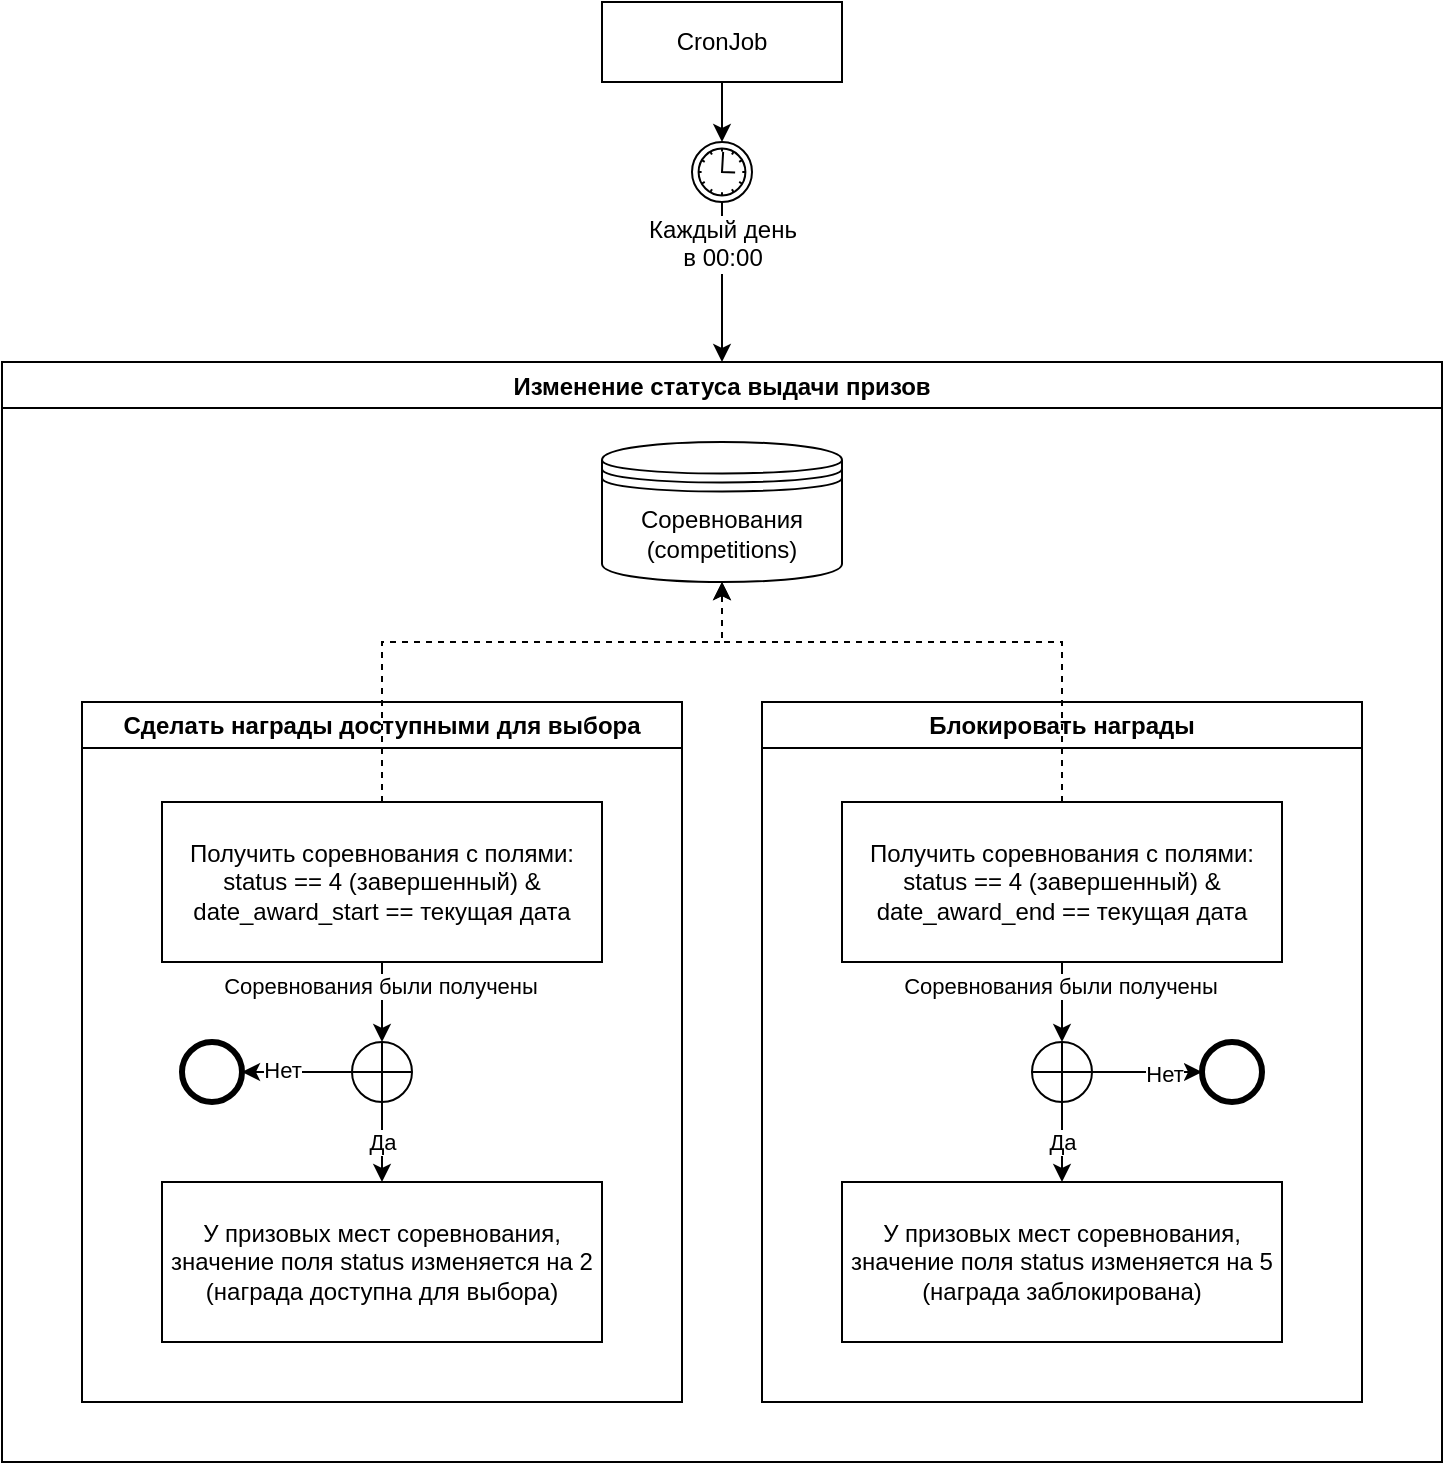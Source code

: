 <mxfile version="22.1.0" type="github" pages="3">
  <diagram id="BkYzrie2Brm8uQ8Xsx2h" name="Период вручения призов">
    <mxGraphModel dx="1909" dy="1029" grid="1" gridSize="10" guides="1" tooltips="1" connect="1" arrows="1" fold="1" page="1" pageScale="1" pageWidth="1200" pageHeight="1920" math="0" shadow="0">
      <root>
        <mxCell id="0" />
        <mxCell id="1" parent="0" />
        <mxCell id="yajV-ejo9wFCy5v09Tin-1" value="CronJob" style="rounded=0;whiteSpace=wrap;html=1;shadow=0;" parent="1" vertex="1">
          <mxGeometry x="540" y="50" width="120" height="40" as="geometry" />
        </mxCell>
        <mxCell id="yajV-ejo9wFCy5v09Tin-24" style="edgeStyle=orthogonalEdgeStyle;rounded=0;orthogonalLoop=1;jettySize=auto;html=1;" parent="1" source="yajV-ejo9wFCy5v09Tin-2" target="yajV-ejo9wFCy5v09Tin-5" edge="1">
          <mxGeometry relative="1" as="geometry" />
        </mxCell>
        <mxCell id="yajV-ejo9wFCy5v09Tin-2" value="Каждый день&lt;br&gt;в 00:00" style="points=[[0.145,0.145,0],[0.5,0,0],[0.855,0.145,0],[1,0.5,0],[0.855,0.855,0],[0.5,1,0],[0.145,0.855,0],[0,0.5,0]];shape=mxgraph.bpmn.event;html=1;verticalLabelPosition=bottom;labelBackgroundColor=#ffffff;verticalAlign=top;align=center;perimeter=ellipsePerimeter;outlineConnect=0;aspect=fixed;outline=standard;symbol=timer;" parent="1" vertex="1">
          <mxGeometry x="585" y="120" width="30" height="30" as="geometry" />
        </mxCell>
        <mxCell id="yajV-ejo9wFCy5v09Tin-3" style="edgeStyle=orthogonalEdgeStyle;rounded=0;orthogonalLoop=1;jettySize=auto;html=1;" parent="1" source="yajV-ejo9wFCy5v09Tin-1" target="yajV-ejo9wFCy5v09Tin-2" edge="1">
          <mxGeometry relative="1" as="geometry" />
        </mxCell>
        <mxCell id="yajV-ejo9wFCy5v09Tin-5" value="Изменение статуса выдачи призов" style="swimlane;" parent="1" vertex="1">
          <mxGeometry x="240" y="230" width="720" height="550" as="geometry">
            <mxRectangle x="360" y="270" width="110" height="30" as="alternateBounds" />
          </mxGeometry>
        </mxCell>
        <mxCell id="yajV-ejo9wFCy5v09Tin-16" value="Соревнования&lt;br&gt;(competitions)" style="shape=datastore;whiteSpace=wrap;html=1;" parent="yajV-ejo9wFCy5v09Tin-5" vertex="1">
          <mxGeometry x="300" y="40" width="120" height="70" as="geometry" />
        </mxCell>
        <mxCell id="_mJGvL0bI_VuXcS2Yz4W-3" value="Блокировать награды" style="swimlane;whiteSpace=wrap;html=1;" vertex="1" parent="yajV-ejo9wFCy5v09Tin-5">
          <mxGeometry x="380" y="170" width="300" height="350" as="geometry" />
        </mxCell>
        <mxCell id="yajV-ejo9wFCy5v09Tin-20" value="Получить соревнования с полями:&lt;br&gt;status == 4 (завершенный) &amp;amp;&lt;br&gt;date_award_end == текущая дата" style="rounded=0;whiteSpace=wrap;html=1;" parent="_mJGvL0bI_VuXcS2Yz4W-3" vertex="1">
          <mxGeometry x="40" y="50" width="220" height="80" as="geometry" />
        </mxCell>
        <mxCell id="yajV-ejo9wFCy5v09Tin-25" style="edgeStyle=orthogonalEdgeStyle;rounded=0;orthogonalLoop=1;jettySize=auto;html=1;" parent="_mJGvL0bI_VuXcS2Yz4W-3" source="yajV-ejo9wFCy5v09Tin-20" target="yajV-ejo9wFCy5v09Tin-30" edge="1">
          <mxGeometry relative="1" as="geometry">
            <mxPoint x="160" y="138" as="sourcePoint" />
          </mxGeometry>
        </mxCell>
        <mxCell id="yajV-ejo9wFCy5v09Tin-26" value="Соревнования были получены" style="edgeLabel;html=1;align=center;verticalAlign=middle;resizable=0;points=[];" parent="yajV-ejo9wFCy5v09Tin-25" vertex="1" connectable="0">
          <mxGeometry x="-0.412" y="-1" relative="1" as="geometry">
            <mxPoint as="offset" />
          </mxGeometry>
        </mxCell>
        <mxCell id="yajV-ejo9wFCy5v09Tin-30" value="" style="shape=orEllipse;perimeter=ellipsePerimeter;whiteSpace=wrap;html=1;backgroundOutline=1;" parent="_mJGvL0bI_VuXcS2Yz4W-3" vertex="1">
          <mxGeometry x="135" y="170" width="30" height="30" as="geometry" />
        </mxCell>
        <mxCell id="yajV-ejo9wFCy5v09Tin-31" value="" style="points=[[0.145,0.145,0],[0.5,0,0],[0.855,0.145,0],[1,0.5,0],[0.855,0.855,0],[0.5,1,0],[0.145,0.855,0],[0,0.5,0]];shape=mxgraph.bpmn.event;html=1;verticalLabelPosition=bottom;labelBackgroundColor=#ffffff;verticalAlign=top;align=center;perimeter=ellipsePerimeter;outlineConnect=0;aspect=fixed;outline=end;symbol=terminate2;" parent="_mJGvL0bI_VuXcS2Yz4W-3" vertex="1">
          <mxGeometry x="220" y="170" width="30" height="30" as="geometry" />
        </mxCell>
        <mxCell id="yajV-ejo9wFCy5v09Tin-28" style="edgeStyle=orthogonalEdgeStyle;rounded=0;orthogonalLoop=1;jettySize=auto;html=1;" parent="_mJGvL0bI_VuXcS2Yz4W-3" source="yajV-ejo9wFCy5v09Tin-30" target="yajV-ejo9wFCy5v09Tin-31" edge="1">
          <mxGeometry relative="1" as="geometry">
            <mxPoint x="90" y="198" as="targetPoint" />
          </mxGeometry>
        </mxCell>
        <mxCell id="yajV-ejo9wFCy5v09Tin-29" value="Нет" style="edgeLabel;html=1;align=center;verticalAlign=middle;resizable=0;points=[];" parent="yajV-ejo9wFCy5v09Tin-28" vertex="1" connectable="0">
          <mxGeometry x="0.295" y="-1" relative="1" as="geometry">
            <mxPoint as="offset" />
          </mxGeometry>
        </mxCell>
        <mxCell id="yajV-ejo9wFCy5v09Tin-32" value="У призовых мест соревнования, значение поля status изменяется на 5 (награда заблокирована)" style="rounded=0;whiteSpace=wrap;html=1;" parent="_mJGvL0bI_VuXcS2Yz4W-3" vertex="1">
          <mxGeometry x="40" y="240" width="220" height="80" as="geometry" />
        </mxCell>
        <mxCell id="yajV-ejo9wFCy5v09Tin-33" value="Да" style="edgeStyle=orthogonalEdgeStyle;rounded=0;orthogonalLoop=1;jettySize=auto;html=1;" parent="_mJGvL0bI_VuXcS2Yz4W-3" source="yajV-ejo9wFCy5v09Tin-30" target="yajV-ejo9wFCy5v09Tin-32" edge="1">
          <mxGeometry relative="1" as="geometry" />
        </mxCell>
        <mxCell id="yajV-ejo9wFCy5v09Tin-22" style="edgeStyle=orthogonalEdgeStyle;rounded=0;orthogonalLoop=1;jettySize=auto;html=1;dashed=1;" parent="yajV-ejo9wFCy5v09Tin-5" source="yajV-ejo9wFCy5v09Tin-20" target="yajV-ejo9wFCy5v09Tin-16" edge="1">
          <mxGeometry relative="1" as="geometry">
            <Array as="points">
              <mxPoint x="530" y="140" />
              <mxPoint x="360" y="140" />
            </Array>
          </mxGeometry>
        </mxCell>
        <mxCell id="_mJGvL0bI_VuXcS2Yz4W-1" value="Сделать награды доступными для выбора" style="swimlane;whiteSpace=wrap;html=1;" vertex="1" parent="yajV-ejo9wFCy5v09Tin-5">
          <mxGeometry x="40" y="170" width="300" height="350" as="geometry" />
        </mxCell>
        <mxCell id="yajV-ejo9wFCy5v09Tin-9" value="Получить соревнования с полями:&lt;br&gt;status == 4 (завершенный) &amp;amp;&lt;br&gt;date_award_start == текущая дата" style="rounded=0;whiteSpace=wrap;html=1;" parent="_mJGvL0bI_VuXcS2Yz4W-1" vertex="1">
          <mxGeometry x="40" y="50" width="220" height="80" as="geometry" />
        </mxCell>
        <mxCell id="yajV-ejo9wFCy5v09Tin-14" value="" style="shape=orEllipse;perimeter=ellipsePerimeter;whiteSpace=wrap;html=1;backgroundOutline=1;" parent="_mJGvL0bI_VuXcS2Yz4W-1" vertex="1">
          <mxGeometry x="135" y="170" width="30" height="30" as="geometry" />
        </mxCell>
        <mxCell id="yajV-ejo9wFCy5v09Tin-6" style="edgeStyle=orthogonalEdgeStyle;rounded=0;orthogonalLoop=1;jettySize=auto;html=1;exitX=0.5;exitY=1;exitDx=0;exitDy=0;" parent="_mJGvL0bI_VuXcS2Yz4W-1" source="yajV-ejo9wFCy5v09Tin-9" target="yajV-ejo9wFCy5v09Tin-14" edge="1">
          <mxGeometry relative="1" as="geometry" />
        </mxCell>
        <mxCell id="yajV-ejo9wFCy5v09Tin-7" value="Соревнования были получены" style="edgeLabel;html=1;align=center;verticalAlign=middle;resizable=0;points=[];" parent="yajV-ejo9wFCy5v09Tin-6" vertex="1" connectable="0">
          <mxGeometry x="-0.412" y="-1" relative="1" as="geometry">
            <mxPoint as="offset" />
          </mxGeometry>
        </mxCell>
        <mxCell id="yajV-ejo9wFCy5v09Tin-17" value="" style="points=[[0.145,0.145,0],[0.5,0,0],[0.855,0.145,0],[1,0.5,0],[0.855,0.855,0],[0.5,1,0],[0.145,0.855,0],[0,0.5,0]];shape=mxgraph.bpmn.event;html=1;verticalLabelPosition=bottom;labelBackgroundColor=#ffffff;verticalAlign=top;align=center;perimeter=ellipsePerimeter;outlineConnect=0;aspect=fixed;outline=end;symbol=terminate2;" parent="_mJGvL0bI_VuXcS2Yz4W-1" vertex="1">
          <mxGeometry x="50" y="170" width="30" height="30" as="geometry" />
        </mxCell>
        <mxCell id="yajV-ejo9wFCy5v09Tin-12" style="edgeStyle=orthogonalEdgeStyle;rounded=0;orthogonalLoop=1;jettySize=auto;html=1;" parent="_mJGvL0bI_VuXcS2Yz4W-1" source="yajV-ejo9wFCy5v09Tin-14" target="yajV-ejo9wFCy5v09Tin-17" edge="1">
          <mxGeometry relative="1" as="geometry">
            <mxPoint x="90" y="190" as="targetPoint" />
          </mxGeometry>
        </mxCell>
        <mxCell id="yajV-ejo9wFCy5v09Tin-13" value="Нет" style="edgeLabel;html=1;align=center;verticalAlign=middle;resizable=0;points=[];" parent="yajV-ejo9wFCy5v09Tin-12" vertex="1" connectable="0">
          <mxGeometry x="0.295" y="-1" relative="1" as="geometry">
            <mxPoint as="offset" />
          </mxGeometry>
        </mxCell>
        <mxCell id="yajV-ejo9wFCy5v09Tin-19" value="У призовых мест соревнования, значение поля status изменяется на 2 (награда доступна для выбора&lt;span id=&quot;docs-internal-guid-a5fbda73-7fff-3050-be4a-004d5840d798&quot;&gt;&lt;/span&gt;)" style="rounded=0;whiteSpace=wrap;html=1;" parent="_mJGvL0bI_VuXcS2Yz4W-1" vertex="1">
          <mxGeometry x="40" y="240" width="220" height="80" as="geometry" />
        </mxCell>
        <mxCell id="yajV-ejo9wFCy5v09Tin-10" value="Да" style="edgeStyle=orthogonalEdgeStyle;rounded=0;orthogonalLoop=1;jettySize=auto;html=1;" parent="_mJGvL0bI_VuXcS2Yz4W-1" source="yajV-ejo9wFCy5v09Tin-14" target="yajV-ejo9wFCy5v09Tin-19" edge="1">
          <mxGeometry relative="1" as="geometry">
            <mxPoint x="160" y="230" as="targetPoint" />
          </mxGeometry>
        </mxCell>
        <mxCell id="yajV-ejo9wFCy5v09Tin-8" style="edgeStyle=orthogonalEdgeStyle;rounded=0;orthogonalLoop=1;jettySize=auto;html=1;dashed=1;" parent="yajV-ejo9wFCy5v09Tin-5" source="yajV-ejo9wFCy5v09Tin-9" target="yajV-ejo9wFCy5v09Tin-16" edge="1">
          <mxGeometry relative="1" as="geometry">
            <Array as="points">
              <mxPoint x="190" y="140" />
              <mxPoint x="360" y="140" />
            </Array>
          </mxGeometry>
        </mxCell>
      </root>
    </mxGraphModel>
  </diagram>
  <diagram name="Выбор" id="Zi-mwWFGqfhMm1AQserH">
    <mxGraphModel dx="1050" dy="566" grid="1" gridSize="10" guides="1" tooltips="1" connect="1" arrows="1" fold="1" page="1" pageScale="1" pageWidth="1200" pageHeight="1920" math="0" shadow="0">
      <root>
        <mxCell id="0" />
        <mxCell id="1" parent="0" />
      </root>
    </mxGraphModel>
  </diagram>
  <diagram id="7fTyHUXAhMRTOChiqAc8" name="Вручение">
    <mxGraphModel dx="1050" dy="566" grid="1" gridSize="10" guides="1" tooltips="1" connect="1" arrows="1" fold="1" page="1" pageScale="1" pageWidth="1200" pageHeight="1920" math="0" shadow="0">
      <root>
        <mxCell id="0" />
        <mxCell id="1" parent="0" />
      </root>
    </mxGraphModel>
  </diagram>
</mxfile>
